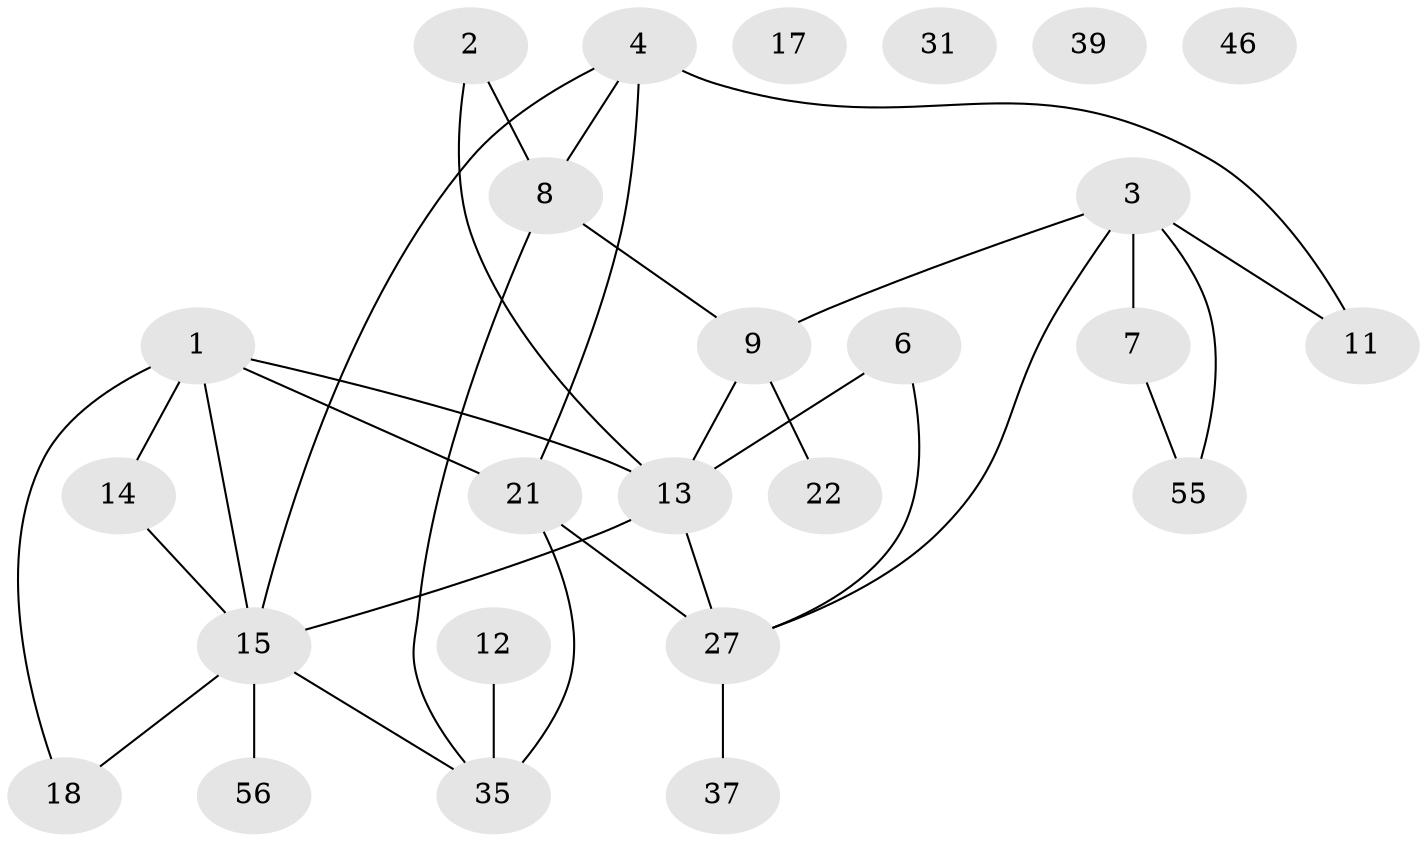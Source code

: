 // original degree distribution, {4: 0.05084745762711865, 2: 0.3559322033898305, 3: 0.1694915254237288, 1: 0.22033898305084745, 0: 0.06779661016949153, 6: 0.0847457627118644, 5: 0.05084745762711865}
// Generated by graph-tools (version 1.1) at 2025/16/03/04/25 18:16:30]
// undirected, 25 vertices, 33 edges
graph export_dot {
graph [start="1"]
  node [color=gray90,style=filled];
  1 [super="+59+33+5+10"];
  2 [super="+45"];
  3 [super="+29+20"];
  4 [super="+25+28"];
  6;
  7 [super="+53"];
  8 [super="+42"];
  9 [super="+50"];
  11;
  12 [super="+16"];
  13 [super="+47+23"];
  14 [super="+32"];
  15 [super="+43+26"];
  17;
  18 [super="+19"];
  21 [super="+34"];
  22;
  27 [super="+38+44+36+30+51"];
  31;
  35 [super="+49"];
  37;
  39;
  46;
  55 [super="+57"];
  56;
  1 -- 15;
  1 -- 13;
  1 -- 21 [weight=2];
  1 -- 18;
  1 -- 14;
  2 -- 8;
  2 -- 13;
  3 -- 55;
  3 -- 7;
  3 -- 27;
  3 -- 9;
  3 -- 11;
  4 -- 8;
  4 -- 11;
  4 -- 21;
  4 -- 15;
  6 -- 27;
  6 -- 13 [weight=2];
  7 -- 55;
  8 -- 9;
  8 -- 35;
  9 -- 22;
  9 -- 13;
  12 -- 35;
  13 -- 27 [weight=2];
  13 -- 15;
  14 -- 15;
  15 -- 56;
  15 -- 35;
  15 -- 18;
  21 -- 35 [weight=2];
  21 -- 27;
  27 -- 37;
}
